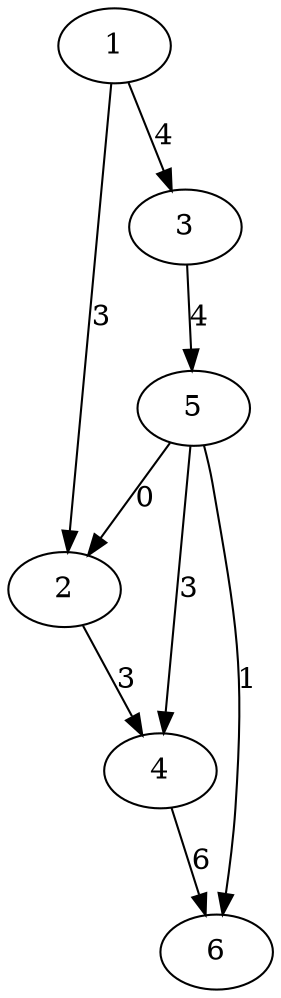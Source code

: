 digraph G {
    
    1 -> 2 [label="3"];
    1 -> 3 [label="4"];
    
    2 -> 4 [label="3"];
    
    3 -> 5 [label="4"];
    
    4 -> 6 [label="6"];
    
    5 -> 2 [label="0"];
    5 -> 4 [label="3"];
    5 -> 6 [label="1"];    
}

